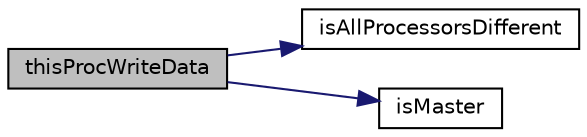 digraph "thisProcWriteData"
{
 // LATEX_PDF_SIZE
  edge [fontname="Helvetica",fontsize="10",labelfontname="Helvetica",labelfontsize="10"];
  node [fontname="Helvetica",fontsize="10",shape=record];
  rankdir="LR";
  Node1 [label="thisProcWriteData",height=0.2,width=0.4,color="black", fillcolor="grey75", style="filled", fontcolor="black",tooltip=" "];
  Node1 -> Node2 [color="midnightblue",fontsize="10",style="solid",fontname="Helvetica"];
  Node2 [label="isAllProcessorsDifferent",height=0.2,width=0.4,color="black", fillcolor="white", style="filled",URL="$classpFlow_1_1IOPattern.html#a4a99f8d0a4837e082fadb90825ce987b",tooltip=" "];
  Node1 -> Node3 [color="midnightblue",fontsize="10",style="solid",fontname="Helvetica"];
  Node3 [label="isMaster",height=0.2,width=0.4,color="black", fillcolor="white", style="filled",URL="$classpFlow_1_1IOPattern.html#a6dfd2bbd6bdf03bbc060502834e3fac0",tooltip=" "];
}
